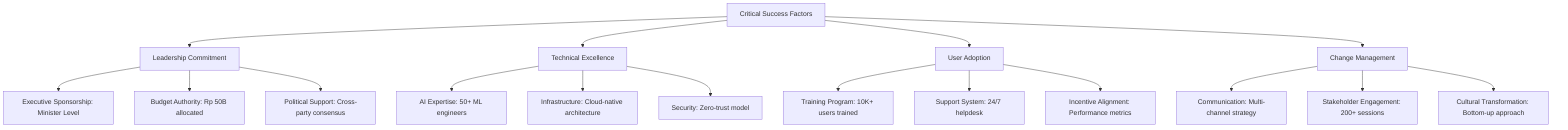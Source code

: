 graph TD
    A[Critical Success Factors] --> B[Leadership Commitment]
    A --> C[Technical Excellence] 
    A --> D[User Adoption]
    A --> E[Change Management]
    
    B --> B1[Executive Sponsorship: Minister Level]
    B --> B2[Budget Authority: Rp 50B allocated]
    B --> B3[Political Support: Cross-party consensus]
    
    C --> C1[AI Expertise: 50+ ML engineers]
    C --> C2[Infrastructure: Cloud-native architecture]
    C --> C3[Security: Zero-trust model]
    
    D --> D1[Training Program: 10K+ users trained]
    D --> D2[Support System: 24/7 helpdesk]
    D --> D3[Incentive Alignment: Performance metrics]
    
    E --> E1[Communication: Multi-channel strategy]
    E --> E2[Stakeholder Engagement: 200+ sessions]
    E --> E3[Cultural Transformation: Bottom-up approach]